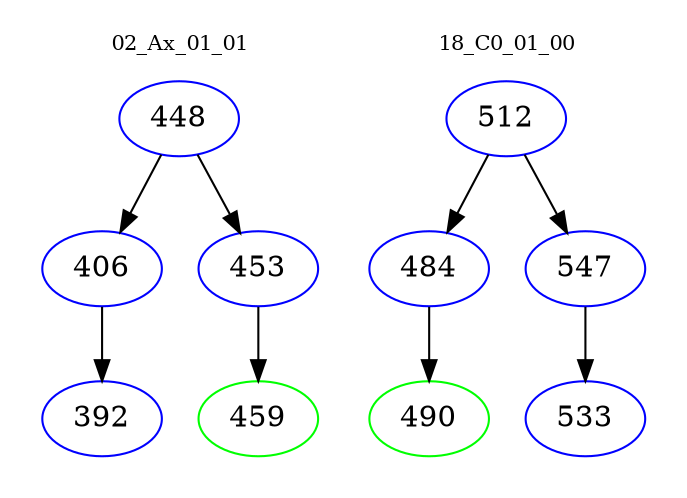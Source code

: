 digraph{
subgraph cluster_0 {
color = white
label = "02_Ax_01_01";
fontsize=10;
T0_448 [label="448", color="blue"]
T0_448 -> T0_406 [color="black"]
T0_406 [label="406", color="blue"]
T0_406 -> T0_392 [color="black"]
T0_392 [label="392", color="blue"]
T0_448 -> T0_453 [color="black"]
T0_453 [label="453", color="blue"]
T0_453 -> T0_459 [color="black"]
T0_459 [label="459", color="green"]
}
subgraph cluster_1 {
color = white
label = "18_C0_01_00";
fontsize=10;
T1_512 [label="512", color="blue"]
T1_512 -> T1_484 [color="black"]
T1_484 [label="484", color="blue"]
T1_484 -> T1_490 [color="black"]
T1_490 [label="490", color="green"]
T1_512 -> T1_547 [color="black"]
T1_547 [label="547", color="blue"]
T1_547 -> T1_533 [color="black"]
T1_533 [label="533", color="blue"]
}
}
